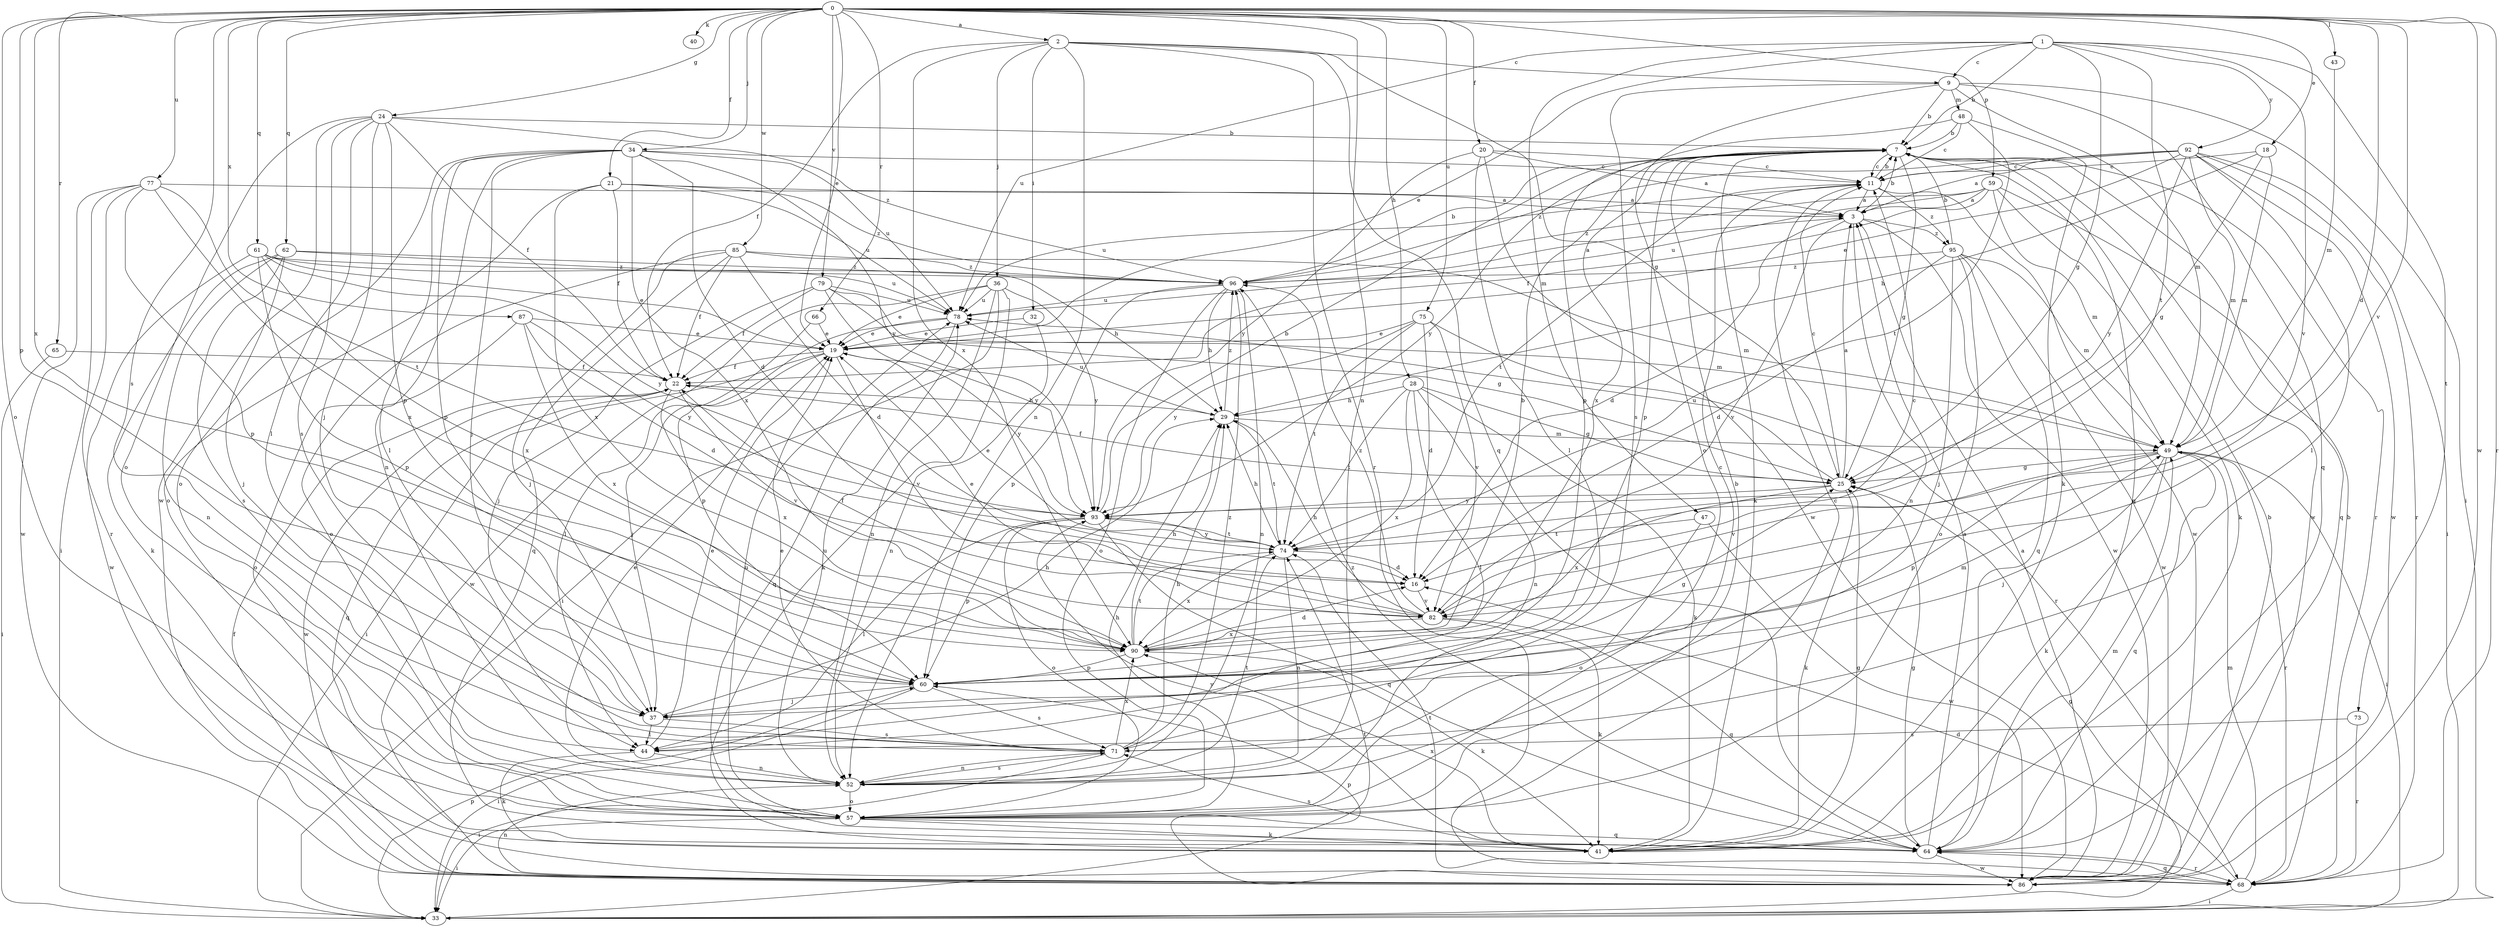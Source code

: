 strict digraph  {
0;
1;
2;
3;
7;
9;
11;
16;
18;
19;
20;
21;
22;
24;
25;
28;
29;
32;
33;
34;
36;
37;
40;
41;
43;
44;
47;
48;
49;
52;
57;
59;
60;
61;
62;
64;
65;
66;
68;
71;
73;
74;
75;
77;
78;
79;
82;
85;
86;
87;
90;
92;
93;
95;
96;
0 -> 2  [label=a];
0 -> 16  [label=d];
0 -> 18  [label=e];
0 -> 19  [label=e];
0 -> 20  [label=f];
0 -> 21  [label=f];
0 -> 24  [label=g];
0 -> 28  [label=h];
0 -> 34  [label=j];
0 -> 40  [label=k];
0 -> 43  [label=l];
0 -> 52  [label=n];
0 -> 57  [label=o];
0 -> 59  [label=p];
0 -> 60  [label=p];
0 -> 61  [label=q];
0 -> 62  [label=q];
0 -> 65  [label=r];
0 -> 66  [label=r];
0 -> 68  [label=r];
0 -> 71  [label=s];
0 -> 75  [label=u];
0 -> 77  [label=u];
0 -> 79  [label=v];
0 -> 82  [label=v];
0 -> 85  [label=w];
0 -> 86  [label=w];
0 -> 87  [label=x];
0 -> 90  [label=x];
1 -> 7  [label=b];
1 -> 9  [label=c];
1 -> 19  [label=e];
1 -> 25  [label=g];
1 -> 47  [label=m];
1 -> 73  [label=t];
1 -> 74  [label=t];
1 -> 78  [label=u];
1 -> 82  [label=v];
1 -> 92  [label=y];
2 -> 9  [label=c];
2 -> 22  [label=f];
2 -> 25  [label=g];
2 -> 32  [label=i];
2 -> 36  [label=j];
2 -> 52  [label=n];
2 -> 64  [label=q];
2 -> 68  [label=r];
2 -> 90  [label=x];
3 -> 7  [label=b];
3 -> 16  [label=d];
3 -> 52  [label=n];
3 -> 82  [label=v];
3 -> 86  [label=w];
3 -> 95  [label=z];
7 -> 11  [label=c];
7 -> 25  [label=g];
7 -> 41  [label=k];
7 -> 60  [label=p];
7 -> 64  [label=q];
7 -> 68  [label=r];
7 -> 86  [label=w];
7 -> 90  [label=x];
7 -> 93  [label=y];
9 -> 7  [label=b];
9 -> 33  [label=i];
9 -> 48  [label=m];
9 -> 49  [label=m];
9 -> 57  [label=o];
9 -> 64  [label=q];
9 -> 71  [label=s];
11 -> 3  [label=a];
11 -> 7  [label=b];
11 -> 74  [label=t];
11 -> 78  [label=u];
11 -> 86  [label=w];
11 -> 95  [label=z];
16 -> 82  [label=v];
18 -> 11  [label=c];
18 -> 25  [label=g];
18 -> 29  [label=h];
18 -> 49  [label=m];
19 -> 22  [label=f];
19 -> 33  [label=i];
19 -> 37  [label=j];
19 -> 82  [label=v];
19 -> 93  [label=y];
20 -> 3  [label=a];
20 -> 11  [label=c];
20 -> 44  [label=l];
20 -> 86  [label=w];
20 -> 93  [label=y];
21 -> 3  [label=a];
21 -> 22  [label=f];
21 -> 57  [label=o];
21 -> 78  [label=u];
21 -> 90  [label=x];
21 -> 96  [label=z];
22 -> 29  [label=h];
22 -> 64  [label=q];
22 -> 82  [label=v];
22 -> 86  [label=w];
22 -> 90  [label=x];
24 -> 7  [label=b];
24 -> 22  [label=f];
24 -> 37  [label=j];
24 -> 44  [label=l];
24 -> 57  [label=o];
24 -> 60  [label=p];
24 -> 71  [label=s];
24 -> 86  [label=w];
24 -> 96  [label=z];
25 -> 3  [label=a];
25 -> 11  [label=c];
25 -> 22  [label=f];
25 -> 41  [label=k];
25 -> 78  [label=u];
25 -> 90  [label=x];
25 -> 93  [label=y];
28 -> 25  [label=g];
28 -> 29  [label=h];
28 -> 41  [label=k];
28 -> 44  [label=l];
28 -> 52  [label=n];
28 -> 74  [label=t];
28 -> 90  [label=x];
29 -> 49  [label=m];
29 -> 74  [label=t];
29 -> 78  [label=u];
29 -> 96  [label=z];
32 -> 19  [label=e];
32 -> 52  [label=n];
33 -> 25  [label=g];
33 -> 60  [label=p];
33 -> 74  [label=t];
34 -> 11  [label=c];
34 -> 16  [label=d];
34 -> 37  [label=j];
34 -> 44  [label=l];
34 -> 52  [label=n];
34 -> 57  [label=o];
34 -> 60  [label=p];
34 -> 78  [label=u];
34 -> 90  [label=x];
34 -> 93  [label=y];
36 -> 19  [label=e];
36 -> 33  [label=i];
36 -> 41  [label=k];
36 -> 52  [label=n];
36 -> 78  [label=u];
36 -> 86  [label=w];
36 -> 93  [label=y];
37 -> 29  [label=h];
37 -> 44  [label=l];
37 -> 71  [label=s];
41 -> 25  [label=g];
41 -> 49  [label=m];
41 -> 71  [label=s];
41 -> 90  [label=x];
41 -> 93  [label=y];
43 -> 49  [label=m];
44 -> 19  [label=e];
44 -> 41  [label=k];
44 -> 52  [label=n];
47 -> 57  [label=o];
47 -> 74  [label=t];
47 -> 86  [label=w];
48 -> 7  [label=b];
48 -> 11  [label=c];
48 -> 41  [label=k];
48 -> 60  [label=p];
48 -> 74  [label=t];
49 -> 25  [label=g];
49 -> 33  [label=i];
49 -> 37  [label=j];
49 -> 41  [label=k];
49 -> 60  [label=p];
49 -> 64  [label=q];
49 -> 68  [label=r];
49 -> 82  [label=v];
52 -> 19  [label=e];
52 -> 57  [label=o];
52 -> 71  [label=s];
52 -> 74  [label=t];
52 -> 78  [label=u];
57 -> 7  [label=b];
57 -> 11  [label=c];
57 -> 29  [label=h];
57 -> 33  [label=i];
57 -> 41  [label=k];
57 -> 64  [label=q];
57 -> 78  [label=u];
59 -> 3  [label=a];
59 -> 22  [label=f];
59 -> 41  [label=k];
59 -> 49  [label=m];
59 -> 64  [label=q];
59 -> 78  [label=u];
59 -> 96  [label=z];
60 -> 25  [label=g];
60 -> 33  [label=i];
60 -> 37  [label=j];
60 -> 49  [label=m];
60 -> 71  [label=s];
61 -> 19  [label=e];
61 -> 60  [label=p];
61 -> 78  [label=u];
61 -> 86  [label=w];
61 -> 90  [label=x];
61 -> 93  [label=y];
61 -> 96  [label=z];
62 -> 29  [label=h];
62 -> 37  [label=j];
62 -> 41  [label=k];
62 -> 52  [label=n];
62 -> 71  [label=s];
62 -> 96  [label=z];
64 -> 3  [label=a];
64 -> 25  [label=g];
64 -> 68  [label=r];
64 -> 86  [label=w];
64 -> 96  [label=z];
65 -> 22  [label=f];
65 -> 33  [label=i];
66 -> 19  [label=e];
66 -> 44  [label=l];
68 -> 7  [label=b];
68 -> 16  [label=d];
68 -> 33  [label=i];
68 -> 49  [label=m];
68 -> 64  [label=q];
68 -> 74  [label=t];
71 -> 11  [label=c];
71 -> 19  [label=e];
71 -> 29  [label=h];
71 -> 33  [label=i];
71 -> 52  [label=n];
71 -> 90  [label=x];
71 -> 96  [label=z];
73 -> 68  [label=r];
73 -> 71  [label=s];
74 -> 16  [label=d];
74 -> 19  [label=e];
74 -> 29  [label=h];
74 -> 52  [label=n];
74 -> 90  [label=x];
74 -> 93  [label=y];
75 -> 16  [label=d];
75 -> 19  [label=e];
75 -> 68  [label=r];
75 -> 74  [label=t];
75 -> 82  [label=v];
75 -> 93  [label=y];
77 -> 3  [label=a];
77 -> 33  [label=i];
77 -> 60  [label=p];
77 -> 68  [label=r];
77 -> 74  [label=t];
77 -> 86  [label=w];
77 -> 90  [label=x];
78 -> 19  [label=e];
78 -> 60  [label=p];
78 -> 64  [label=q];
79 -> 22  [label=f];
79 -> 25  [label=g];
79 -> 37  [label=j];
79 -> 49  [label=m];
79 -> 78  [label=u];
79 -> 93  [label=y];
82 -> 11  [label=c];
82 -> 19  [label=e];
82 -> 22  [label=f];
82 -> 29  [label=h];
82 -> 41  [label=k];
82 -> 64  [label=q];
82 -> 90  [label=x];
82 -> 96  [label=z];
85 -> 16  [label=d];
85 -> 22  [label=f];
85 -> 37  [label=j];
85 -> 49  [label=m];
85 -> 57  [label=o];
85 -> 64  [label=q];
85 -> 96  [label=z];
86 -> 3  [label=a];
86 -> 7  [label=b];
86 -> 22  [label=f];
86 -> 52  [label=n];
86 -> 60  [label=p];
87 -> 16  [label=d];
87 -> 19  [label=e];
87 -> 57  [label=o];
87 -> 90  [label=x];
87 -> 93  [label=y];
90 -> 7  [label=b];
90 -> 16  [label=d];
90 -> 29  [label=h];
90 -> 41  [label=k];
90 -> 60  [label=p];
90 -> 74  [label=t];
92 -> 3  [label=a];
92 -> 11  [label=c];
92 -> 19  [label=e];
92 -> 33  [label=i];
92 -> 44  [label=l];
92 -> 49  [label=m];
92 -> 68  [label=r];
92 -> 86  [label=w];
92 -> 93  [label=y];
92 -> 96  [label=z];
93 -> 7  [label=b];
93 -> 44  [label=l];
93 -> 57  [label=o];
93 -> 60  [label=p];
93 -> 64  [label=q];
93 -> 74  [label=t];
95 -> 7  [label=b];
95 -> 16  [label=d];
95 -> 37  [label=j];
95 -> 49  [label=m];
95 -> 57  [label=o];
95 -> 64  [label=q];
95 -> 86  [label=w];
95 -> 96  [label=z];
96 -> 3  [label=a];
96 -> 7  [label=b];
96 -> 29  [label=h];
96 -> 52  [label=n];
96 -> 57  [label=o];
96 -> 60  [label=p];
96 -> 78  [label=u];
}
